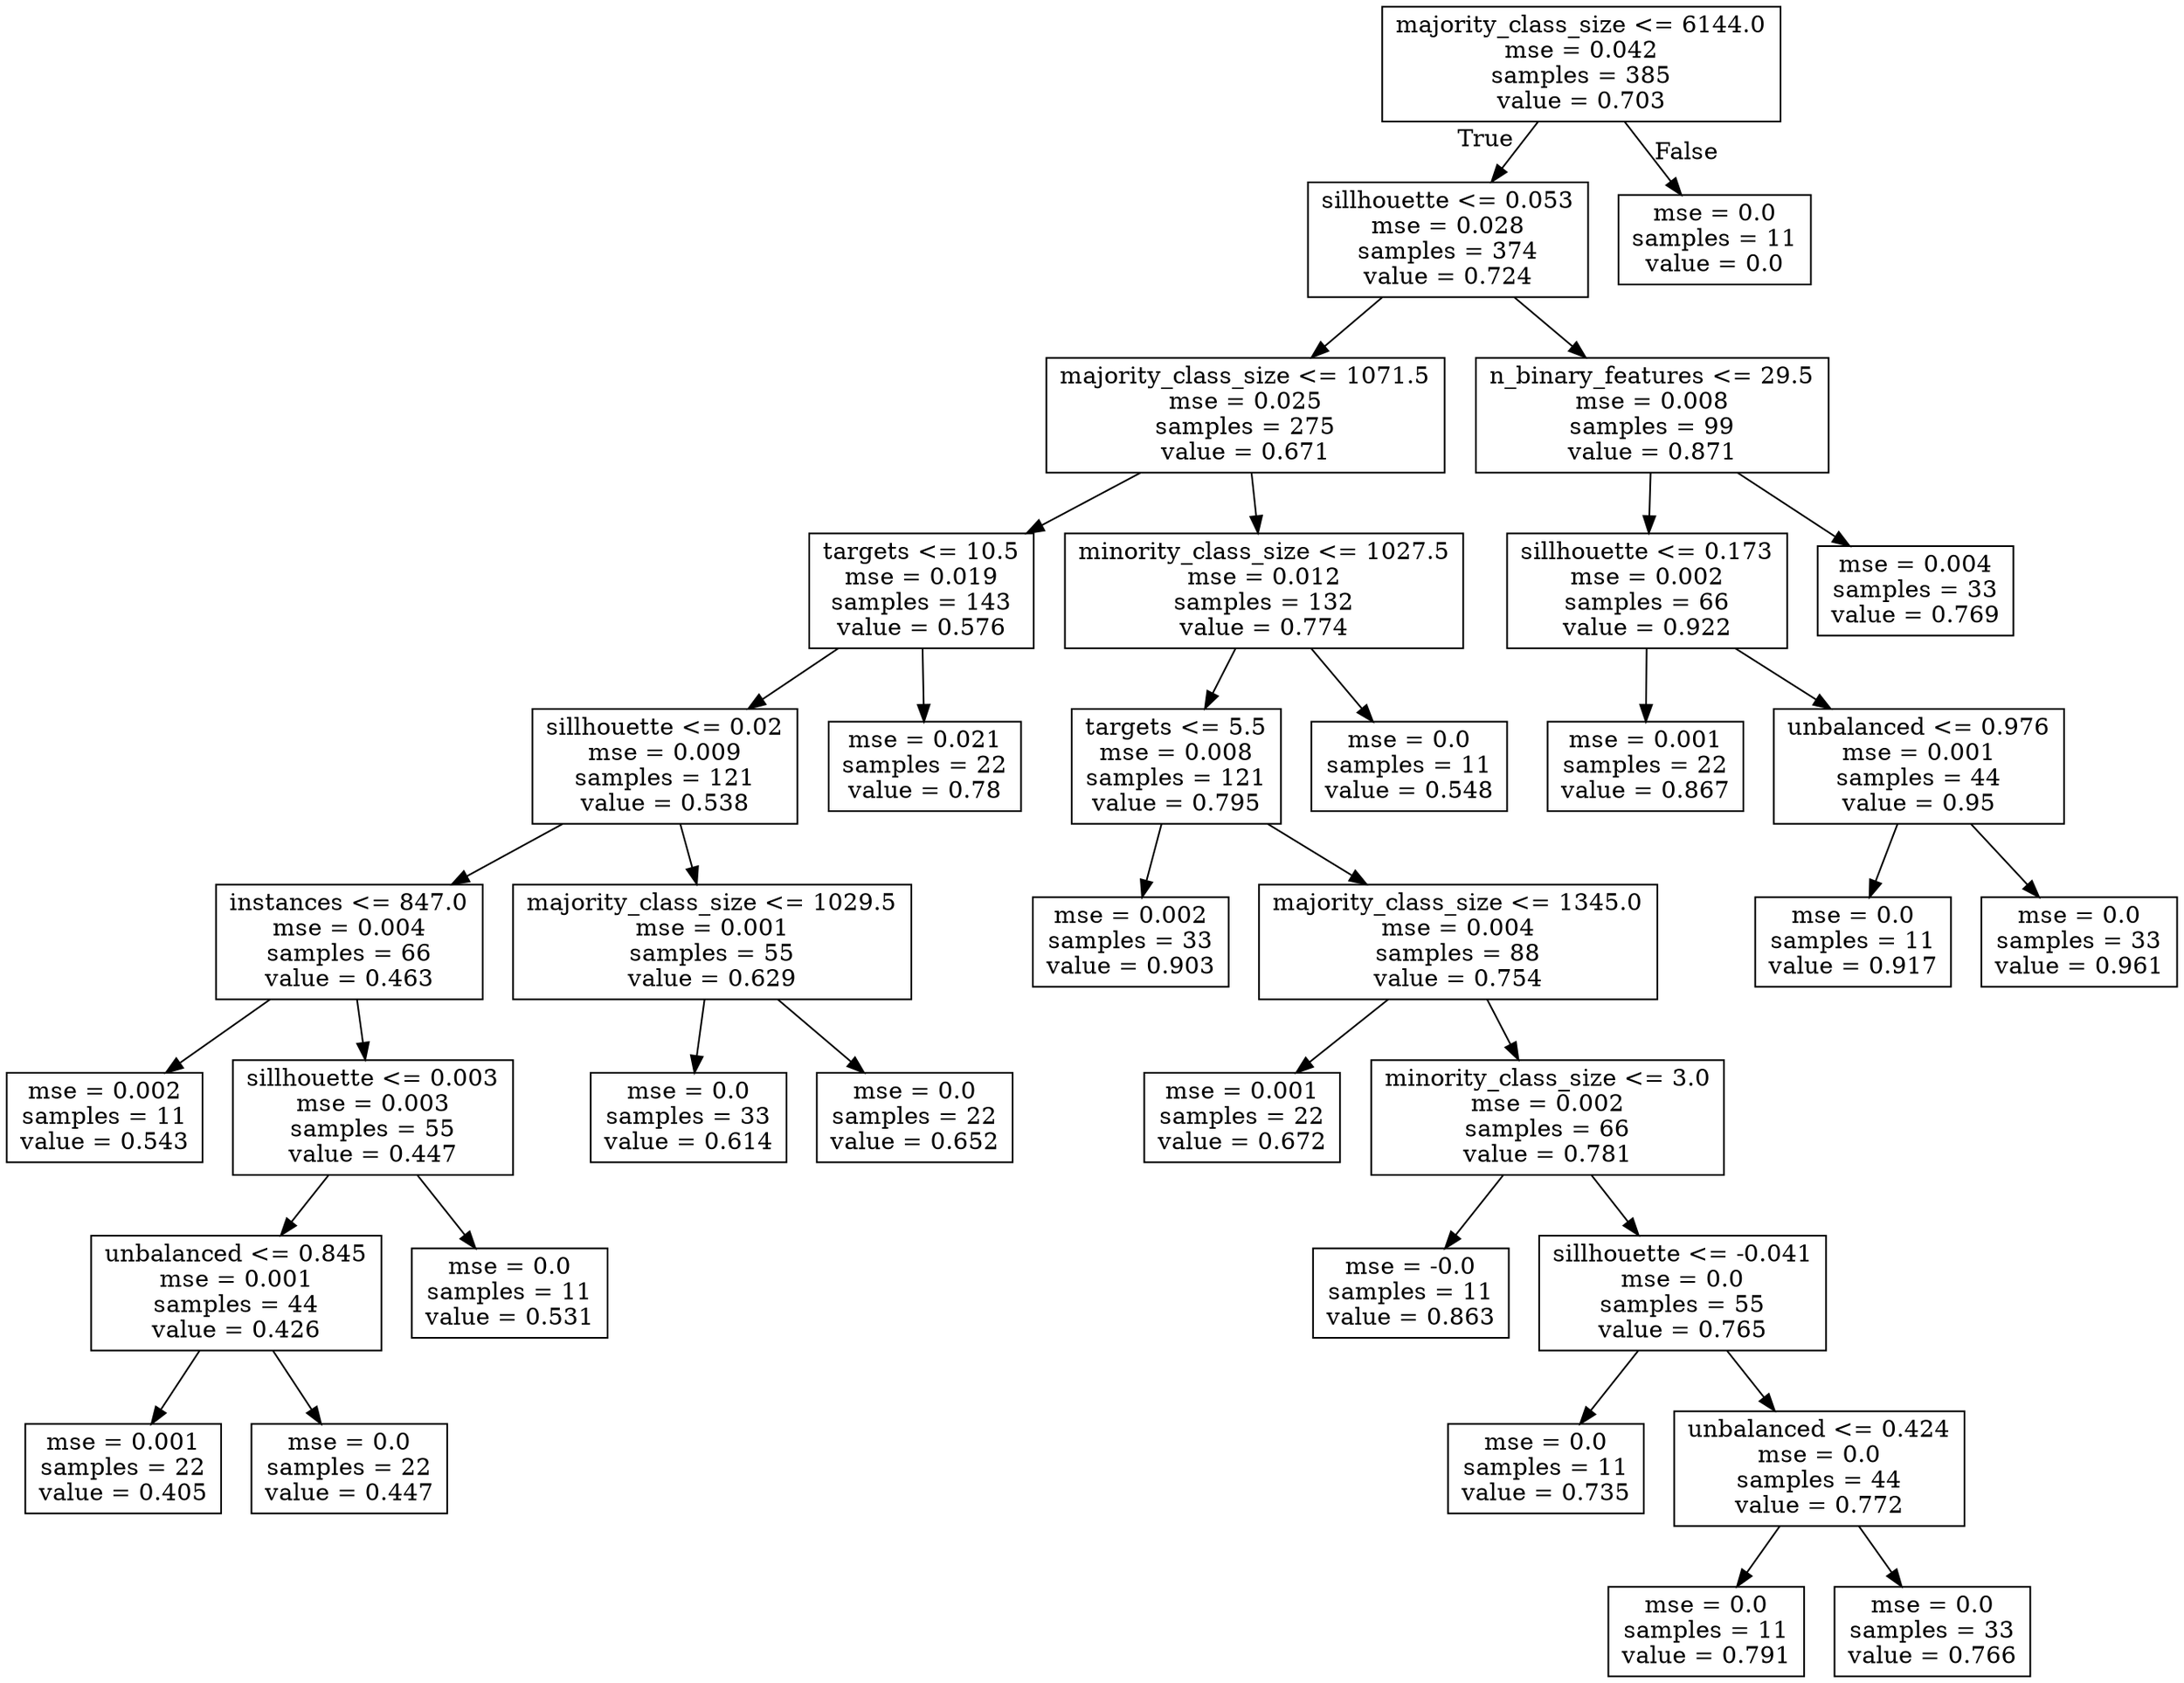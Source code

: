 digraph Tree {
node [shape=box] ;
0 [label="majority_class_size <= 6144.0\nmse = 0.042\nsamples = 385\nvalue = 0.703"] ;
1 [label="sillhouette <= 0.053\nmse = 0.028\nsamples = 374\nvalue = 0.724"] ;
0 -> 1 [labeldistance=2.5, labelangle=45, headlabel="True"] ;
2 [label="majority_class_size <= 1071.5\nmse = 0.025\nsamples = 275\nvalue = 0.671"] ;
1 -> 2 ;
3 [label="targets <= 10.5\nmse = 0.019\nsamples = 143\nvalue = 0.576"] ;
2 -> 3 ;
4 [label="sillhouette <= 0.02\nmse = 0.009\nsamples = 121\nvalue = 0.538"] ;
3 -> 4 ;
5 [label="instances <= 847.0\nmse = 0.004\nsamples = 66\nvalue = 0.463"] ;
4 -> 5 ;
6 [label="mse = 0.002\nsamples = 11\nvalue = 0.543"] ;
5 -> 6 ;
7 [label="sillhouette <= 0.003\nmse = 0.003\nsamples = 55\nvalue = 0.447"] ;
5 -> 7 ;
8 [label="unbalanced <= 0.845\nmse = 0.001\nsamples = 44\nvalue = 0.426"] ;
7 -> 8 ;
9 [label="mse = 0.001\nsamples = 22\nvalue = 0.405"] ;
8 -> 9 ;
10 [label="mse = 0.0\nsamples = 22\nvalue = 0.447"] ;
8 -> 10 ;
11 [label="mse = 0.0\nsamples = 11\nvalue = 0.531"] ;
7 -> 11 ;
12 [label="majority_class_size <= 1029.5\nmse = 0.001\nsamples = 55\nvalue = 0.629"] ;
4 -> 12 ;
13 [label="mse = 0.0\nsamples = 33\nvalue = 0.614"] ;
12 -> 13 ;
14 [label="mse = 0.0\nsamples = 22\nvalue = 0.652"] ;
12 -> 14 ;
15 [label="mse = 0.021\nsamples = 22\nvalue = 0.78"] ;
3 -> 15 ;
16 [label="minority_class_size <= 1027.5\nmse = 0.012\nsamples = 132\nvalue = 0.774"] ;
2 -> 16 ;
17 [label="targets <= 5.5\nmse = 0.008\nsamples = 121\nvalue = 0.795"] ;
16 -> 17 ;
18 [label="mse = 0.002\nsamples = 33\nvalue = 0.903"] ;
17 -> 18 ;
19 [label="majority_class_size <= 1345.0\nmse = 0.004\nsamples = 88\nvalue = 0.754"] ;
17 -> 19 ;
20 [label="mse = 0.001\nsamples = 22\nvalue = 0.672"] ;
19 -> 20 ;
21 [label="minority_class_size <= 3.0\nmse = 0.002\nsamples = 66\nvalue = 0.781"] ;
19 -> 21 ;
22 [label="mse = -0.0\nsamples = 11\nvalue = 0.863"] ;
21 -> 22 ;
23 [label="sillhouette <= -0.041\nmse = 0.0\nsamples = 55\nvalue = 0.765"] ;
21 -> 23 ;
24 [label="mse = 0.0\nsamples = 11\nvalue = 0.735"] ;
23 -> 24 ;
25 [label="unbalanced <= 0.424\nmse = 0.0\nsamples = 44\nvalue = 0.772"] ;
23 -> 25 ;
26 [label="mse = 0.0\nsamples = 11\nvalue = 0.791"] ;
25 -> 26 ;
27 [label="mse = 0.0\nsamples = 33\nvalue = 0.766"] ;
25 -> 27 ;
28 [label="mse = 0.0\nsamples = 11\nvalue = 0.548"] ;
16 -> 28 ;
29 [label="n_binary_features <= 29.5\nmse = 0.008\nsamples = 99\nvalue = 0.871"] ;
1 -> 29 ;
30 [label="sillhouette <= 0.173\nmse = 0.002\nsamples = 66\nvalue = 0.922"] ;
29 -> 30 ;
31 [label="mse = 0.001\nsamples = 22\nvalue = 0.867"] ;
30 -> 31 ;
32 [label="unbalanced <= 0.976\nmse = 0.001\nsamples = 44\nvalue = 0.95"] ;
30 -> 32 ;
33 [label="mse = 0.0\nsamples = 11\nvalue = 0.917"] ;
32 -> 33 ;
34 [label="mse = 0.0\nsamples = 33\nvalue = 0.961"] ;
32 -> 34 ;
35 [label="mse = 0.004\nsamples = 33\nvalue = 0.769"] ;
29 -> 35 ;
36 [label="mse = 0.0\nsamples = 11\nvalue = 0.0"] ;
0 -> 36 [labeldistance=2.5, labelangle=-45, headlabel="False"] ;
}